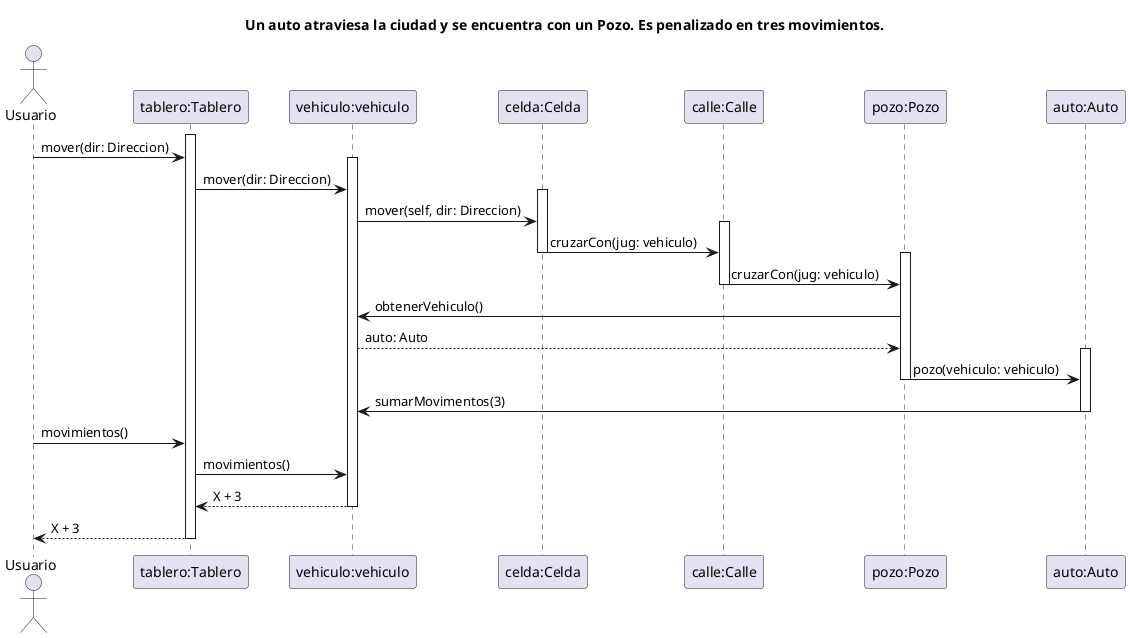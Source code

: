 @startuml SecuenciaAutoCruzaUnPozoYEsPenalizado
' Caso de uso 
' Un auto atraviesa la ciudad y se encuentra con un Pozo. Es penalizado en tres movimientos.

title Un auto atraviesa la ciudad y se encuentra con un Pozo. Es penalizado en tres movimientos.

Actor Usuario as user
participant "tablero:Tablero" as tablero
participant "vehiculo:vehiculo" as vehiculo
participant "celda:Celda" as celda
participant "calle:Calle" as calle
participant "pozo:Pozo" as pozo
participant "auto:Auto" as auto

' participant "Direccion" as direccion
' participant "Modificador" as modificador

activate tablero


user -> tablero: mover(dir: Direccion)

activate vehiculo

tablero -> vehiculo: mover(dir: Direccion)

activate celda

vehiculo -> celda: mover(self, dir: Direccion)

activate calle

celda -> calle: cruzarCon(jug: vehiculo)

deactivate celda
activate pozo

calle -> pozo: cruzarCon(jug: vehiculo)

deactivate calle

pozo -> vehiculo: obtenerVehiculo()

vehiculo --> pozo: auto: Auto

activate auto

pozo -> auto: pozo(vehiculo: vehiculo)

deactivate pozo

auto -> vehiculo: sumarMovimentos(3)

deactivate auto
deactivate calle
deactivate celda

user -> tablero: movimientos()
tablero -> vehiculo: movimientos()
vehiculo --> tablero: X + 3

deactivate vehiculo

tablero --> user: X + 3

deactivate tablero

@enduml

